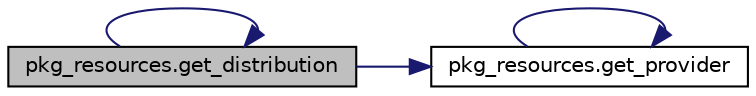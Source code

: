 digraph "pkg_resources.get_distribution"
{
 // LATEX_PDF_SIZE
  edge [fontname="Helvetica",fontsize="10",labelfontname="Helvetica",labelfontsize="10"];
  node [fontname="Helvetica",fontsize="10",shape=record];
  rankdir="LR";
  Node1 [label="pkg_resources.get_distribution",height=0.2,width=0.4,color="black", fillcolor="grey75", style="filled", fontcolor="black",tooltip=" "];
  Node1 -> Node1 [color="midnightblue",fontsize="10",style="solid",fontname="Helvetica"];
  Node1 -> Node2 [color="midnightblue",fontsize="10",style="solid",fontname="Helvetica"];
  Node2 [label="pkg_resources.get_provider",height=0.2,width=0.4,color="black", fillcolor="white", style="filled",URL="$d0/de1/namespacepkg__resources.html#ae7d5476e7cb36e118cf324cda5f2ace5",tooltip=" "];
  Node2 -> Node2 [color="midnightblue",fontsize="10",style="solid",fontname="Helvetica"];
}
